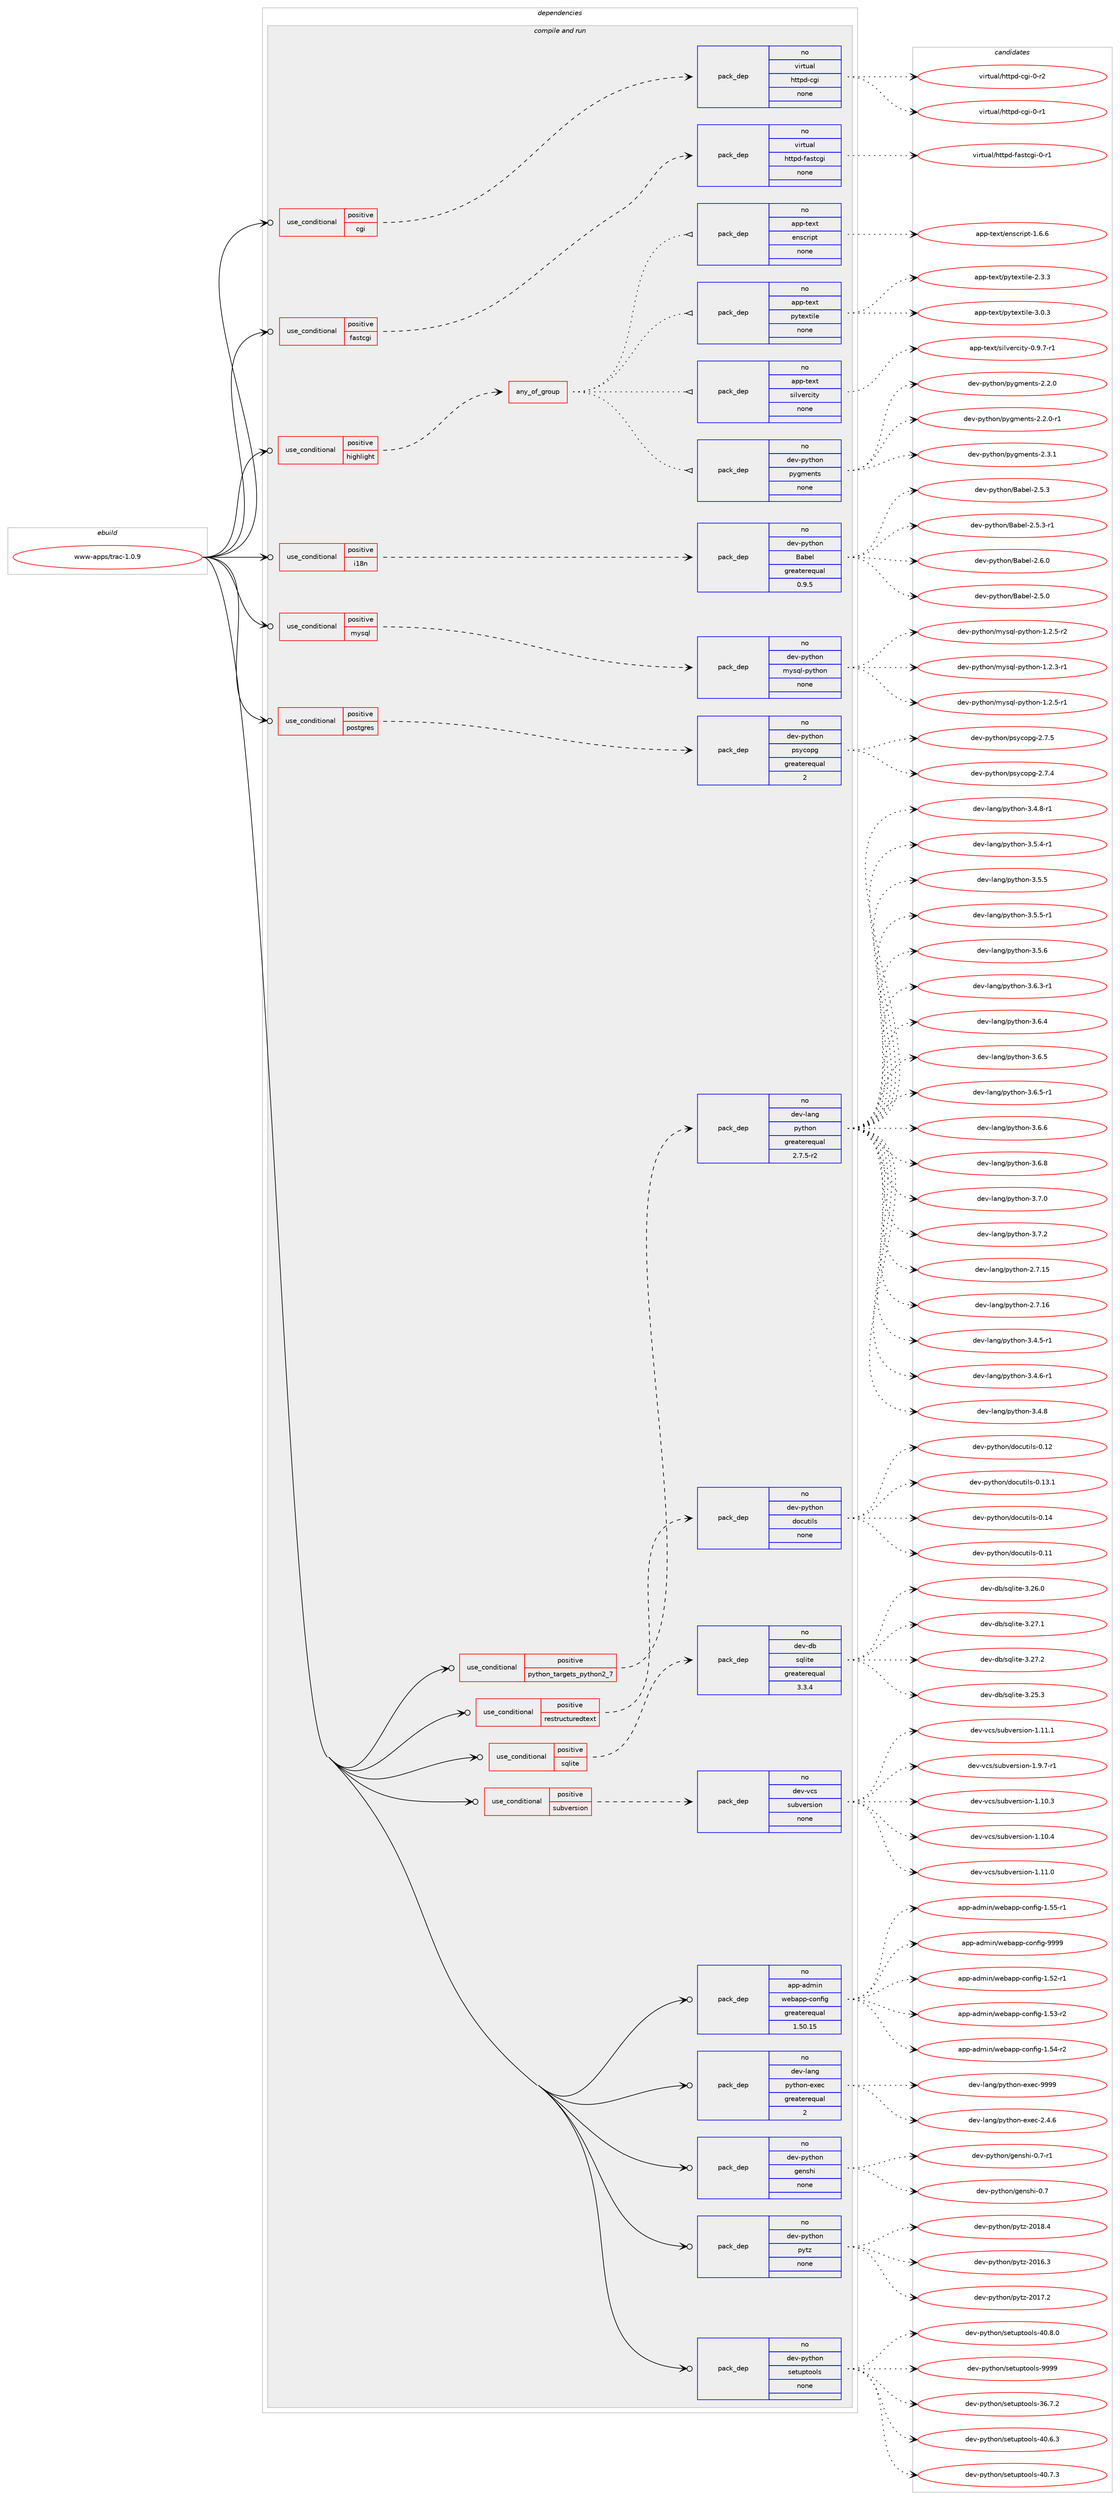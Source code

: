 digraph prolog {

# *************
# Graph options
# *************

newrank=true;
concentrate=true;
compound=true;
graph [rankdir=LR,fontname=Helvetica,fontsize=10,ranksep=1.5];#, ranksep=2.5, nodesep=0.2];
edge  [arrowhead=vee];
node  [fontname=Helvetica,fontsize=10];

# **********
# The ebuild
# **********

subgraph cluster_leftcol {
color=gray;
rank=same;
label=<<i>ebuild</i>>;
id [label="www-apps/trac-1.0.9", color=red, width=4, href="../www-apps/trac-1.0.9.svg"];
}

# ****************
# The dependencies
# ****************

subgraph cluster_midcol {
color=gray;
label=<<i>dependencies</i>>;
subgraph cluster_compile {
fillcolor="#eeeeee";
style=filled;
label=<<i>compile</i>>;
}
subgraph cluster_compileandrun {
fillcolor="#eeeeee";
style=filled;
label=<<i>compile and run</i>>;
subgraph cond463633 {
dependency1747321 [label=<<TABLE BORDER="0" CELLBORDER="1" CELLSPACING="0" CELLPADDING="4"><TR><TD ROWSPAN="3" CELLPADDING="10">use_conditional</TD></TR><TR><TD>positive</TD></TR><TR><TD>cgi</TD></TR></TABLE>>, shape=none, color=red];
subgraph pack1254486 {
dependency1747322 [label=<<TABLE BORDER="0" CELLBORDER="1" CELLSPACING="0" CELLPADDING="4" WIDTH="220"><TR><TD ROWSPAN="6" CELLPADDING="30">pack_dep</TD></TR><TR><TD WIDTH="110">no</TD></TR><TR><TD>virtual</TD></TR><TR><TD>httpd-cgi</TD></TR><TR><TD>none</TD></TR><TR><TD></TD></TR></TABLE>>, shape=none, color=blue];
}
dependency1747321:e -> dependency1747322:w [weight=20,style="dashed",arrowhead="vee"];
}
id:e -> dependency1747321:w [weight=20,style="solid",arrowhead="odotvee"];
subgraph cond463634 {
dependency1747323 [label=<<TABLE BORDER="0" CELLBORDER="1" CELLSPACING="0" CELLPADDING="4"><TR><TD ROWSPAN="3" CELLPADDING="10">use_conditional</TD></TR><TR><TD>positive</TD></TR><TR><TD>fastcgi</TD></TR></TABLE>>, shape=none, color=red];
subgraph pack1254487 {
dependency1747324 [label=<<TABLE BORDER="0" CELLBORDER="1" CELLSPACING="0" CELLPADDING="4" WIDTH="220"><TR><TD ROWSPAN="6" CELLPADDING="30">pack_dep</TD></TR><TR><TD WIDTH="110">no</TD></TR><TR><TD>virtual</TD></TR><TR><TD>httpd-fastcgi</TD></TR><TR><TD>none</TD></TR><TR><TD></TD></TR></TABLE>>, shape=none, color=blue];
}
dependency1747323:e -> dependency1747324:w [weight=20,style="dashed",arrowhead="vee"];
}
id:e -> dependency1747323:w [weight=20,style="solid",arrowhead="odotvee"];
subgraph cond463635 {
dependency1747325 [label=<<TABLE BORDER="0" CELLBORDER="1" CELLSPACING="0" CELLPADDING="4"><TR><TD ROWSPAN="3" CELLPADDING="10">use_conditional</TD></TR><TR><TD>positive</TD></TR><TR><TD>highlight</TD></TR></TABLE>>, shape=none, color=red];
subgraph any28207 {
dependency1747326 [label=<<TABLE BORDER="0" CELLBORDER="1" CELLSPACING="0" CELLPADDING="4"><TR><TD CELLPADDING="10">any_of_group</TD></TR></TABLE>>, shape=none, color=red];subgraph pack1254488 {
dependency1747327 [label=<<TABLE BORDER="0" CELLBORDER="1" CELLSPACING="0" CELLPADDING="4" WIDTH="220"><TR><TD ROWSPAN="6" CELLPADDING="30">pack_dep</TD></TR><TR><TD WIDTH="110">no</TD></TR><TR><TD>dev-python</TD></TR><TR><TD>pygments</TD></TR><TR><TD>none</TD></TR><TR><TD></TD></TR></TABLE>>, shape=none, color=blue];
}
dependency1747326:e -> dependency1747327:w [weight=20,style="dotted",arrowhead="oinv"];
subgraph pack1254489 {
dependency1747328 [label=<<TABLE BORDER="0" CELLBORDER="1" CELLSPACING="0" CELLPADDING="4" WIDTH="220"><TR><TD ROWSPAN="6" CELLPADDING="30">pack_dep</TD></TR><TR><TD WIDTH="110">no</TD></TR><TR><TD>app-text</TD></TR><TR><TD>silvercity</TD></TR><TR><TD>none</TD></TR><TR><TD></TD></TR></TABLE>>, shape=none, color=blue];
}
dependency1747326:e -> dependency1747328:w [weight=20,style="dotted",arrowhead="oinv"];
subgraph pack1254490 {
dependency1747329 [label=<<TABLE BORDER="0" CELLBORDER="1" CELLSPACING="0" CELLPADDING="4" WIDTH="220"><TR><TD ROWSPAN="6" CELLPADDING="30">pack_dep</TD></TR><TR><TD WIDTH="110">no</TD></TR><TR><TD>app-text</TD></TR><TR><TD>pytextile</TD></TR><TR><TD>none</TD></TR><TR><TD></TD></TR></TABLE>>, shape=none, color=blue];
}
dependency1747326:e -> dependency1747329:w [weight=20,style="dotted",arrowhead="oinv"];
subgraph pack1254491 {
dependency1747330 [label=<<TABLE BORDER="0" CELLBORDER="1" CELLSPACING="0" CELLPADDING="4" WIDTH="220"><TR><TD ROWSPAN="6" CELLPADDING="30">pack_dep</TD></TR><TR><TD WIDTH="110">no</TD></TR><TR><TD>app-text</TD></TR><TR><TD>enscript</TD></TR><TR><TD>none</TD></TR><TR><TD></TD></TR></TABLE>>, shape=none, color=blue];
}
dependency1747326:e -> dependency1747330:w [weight=20,style="dotted",arrowhead="oinv"];
}
dependency1747325:e -> dependency1747326:w [weight=20,style="dashed",arrowhead="vee"];
}
id:e -> dependency1747325:w [weight=20,style="solid",arrowhead="odotvee"];
subgraph cond463636 {
dependency1747331 [label=<<TABLE BORDER="0" CELLBORDER="1" CELLSPACING="0" CELLPADDING="4"><TR><TD ROWSPAN="3" CELLPADDING="10">use_conditional</TD></TR><TR><TD>positive</TD></TR><TR><TD>i18n</TD></TR></TABLE>>, shape=none, color=red];
subgraph pack1254492 {
dependency1747332 [label=<<TABLE BORDER="0" CELLBORDER="1" CELLSPACING="0" CELLPADDING="4" WIDTH="220"><TR><TD ROWSPAN="6" CELLPADDING="30">pack_dep</TD></TR><TR><TD WIDTH="110">no</TD></TR><TR><TD>dev-python</TD></TR><TR><TD>Babel</TD></TR><TR><TD>greaterequal</TD></TR><TR><TD>0.9.5</TD></TR></TABLE>>, shape=none, color=blue];
}
dependency1747331:e -> dependency1747332:w [weight=20,style="dashed",arrowhead="vee"];
}
id:e -> dependency1747331:w [weight=20,style="solid",arrowhead="odotvee"];
subgraph cond463637 {
dependency1747333 [label=<<TABLE BORDER="0" CELLBORDER="1" CELLSPACING="0" CELLPADDING="4"><TR><TD ROWSPAN="3" CELLPADDING="10">use_conditional</TD></TR><TR><TD>positive</TD></TR><TR><TD>mysql</TD></TR></TABLE>>, shape=none, color=red];
subgraph pack1254493 {
dependency1747334 [label=<<TABLE BORDER="0" CELLBORDER="1" CELLSPACING="0" CELLPADDING="4" WIDTH="220"><TR><TD ROWSPAN="6" CELLPADDING="30">pack_dep</TD></TR><TR><TD WIDTH="110">no</TD></TR><TR><TD>dev-python</TD></TR><TR><TD>mysql-python</TD></TR><TR><TD>none</TD></TR><TR><TD></TD></TR></TABLE>>, shape=none, color=blue];
}
dependency1747333:e -> dependency1747334:w [weight=20,style="dashed",arrowhead="vee"];
}
id:e -> dependency1747333:w [weight=20,style="solid",arrowhead="odotvee"];
subgraph cond463638 {
dependency1747335 [label=<<TABLE BORDER="0" CELLBORDER="1" CELLSPACING="0" CELLPADDING="4"><TR><TD ROWSPAN="3" CELLPADDING="10">use_conditional</TD></TR><TR><TD>positive</TD></TR><TR><TD>postgres</TD></TR></TABLE>>, shape=none, color=red];
subgraph pack1254494 {
dependency1747336 [label=<<TABLE BORDER="0" CELLBORDER="1" CELLSPACING="0" CELLPADDING="4" WIDTH="220"><TR><TD ROWSPAN="6" CELLPADDING="30">pack_dep</TD></TR><TR><TD WIDTH="110">no</TD></TR><TR><TD>dev-python</TD></TR><TR><TD>psycopg</TD></TR><TR><TD>greaterequal</TD></TR><TR><TD>2</TD></TR></TABLE>>, shape=none, color=blue];
}
dependency1747335:e -> dependency1747336:w [weight=20,style="dashed",arrowhead="vee"];
}
id:e -> dependency1747335:w [weight=20,style="solid",arrowhead="odotvee"];
subgraph cond463639 {
dependency1747337 [label=<<TABLE BORDER="0" CELLBORDER="1" CELLSPACING="0" CELLPADDING="4"><TR><TD ROWSPAN="3" CELLPADDING="10">use_conditional</TD></TR><TR><TD>positive</TD></TR><TR><TD>python_targets_python2_7</TD></TR></TABLE>>, shape=none, color=red];
subgraph pack1254495 {
dependency1747338 [label=<<TABLE BORDER="0" CELLBORDER="1" CELLSPACING="0" CELLPADDING="4" WIDTH="220"><TR><TD ROWSPAN="6" CELLPADDING="30">pack_dep</TD></TR><TR><TD WIDTH="110">no</TD></TR><TR><TD>dev-lang</TD></TR><TR><TD>python</TD></TR><TR><TD>greaterequal</TD></TR><TR><TD>2.7.5-r2</TD></TR></TABLE>>, shape=none, color=blue];
}
dependency1747337:e -> dependency1747338:w [weight=20,style="dashed",arrowhead="vee"];
}
id:e -> dependency1747337:w [weight=20,style="solid",arrowhead="odotvee"];
subgraph cond463640 {
dependency1747339 [label=<<TABLE BORDER="0" CELLBORDER="1" CELLSPACING="0" CELLPADDING="4"><TR><TD ROWSPAN="3" CELLPADDING="10">use_conditional</TD></TR><TR><TD>positive</TD></TR><TR><TD>restructuredtext</TD></TR></TABLE>>, shape=none, color=red];
subgraph pack1254496 {
dependency1747340 [label=<<TABLE BORDER="0" CELLBORDER="1" CELLSPACING="0" CELLPADDING="4" WIDTH="220"><TR><TD ROWSPAN="6" CELLPADDING="30">pack_dep</TD></TR><TR><TD WIDTH="110">no</TD></TR><TR><TD>dev-python</TD></TR><TR><TD>docutils</TD></TR><TR><TD>none</TD></TR><TR><TD></TD></TR></TABLE>>, shape=none, color=blue];
}
dependency1747339:e -> dependency1747340:w [weight=20,style="dashed",arrowhead="vee"];
}
id:e -> dependency1747339:w [weight=20,style="solid",arrowhead="odotvee"];
subgraph cond463641 {
dependency1747341 [label=<<TABLE BORDER="0" CELLBORDER="1" CELLSPACING="0" CELLPADDING="4"><TR><TD ROWSPAN="3" CELLPADDING="10">use_conditional</TD></TR><TR><TD>positive</TD></TR><TR><TD>sqlite</TD></TR></TABLE>>, shape=none, color=red];
subgraph pack1254497 {
dependency1747342 [label=<<TABLE BORDER="0" CELLBORDER="1" CELLSPACING="0" CELLPADDING="4" WIDTH="220"><TR><TD ROWSPAN="6" CELLPADDING="30">pack_dep</TD></TR><TR><TD WIDTH="110">no</TD></TR><TR><TD>dev-db</TD></TR><TR><TD>sqlite</TD></TR><TR><TD>greaterequal</TD></TR><TR><TD>3.3.4</TD></TR></TABLE>>, shape=none, color=blue];
}
dependency1747341:e -> dependency1747342:w [weight=20,style="dashed",arrowhead="vee"];
}
id:e -> dependency1747341:w [weight=20,style="solid",arrowhead="odotvee"];
subgraph cond463642 {
dependency1747343 [label=<<TABLE BORDER="0" CELLBORDER="1" CELLSPACING="0" CELLPADDING="4"><TR><TD ROWSPAN="3" CELLPADDING="10">use_conditional</TD></TR><TR><TD>positive</TD></TR><TR><TD>subversion</TD></TR></TABLE>>, shape=none, color=red];
subgraph pack1254498 {
dependency1747344 [label=<<TABLE BORDER="0" CELLBORDER="1" CELLSPACING="0" CELLPADDING="4" WIDTH="220"><TR><TD ROWSPAN="6" CELLPADDING="30">pack_dep</TD></TR><TR><TD WIDTH="110">no</TD></TR><TR><TD>dev-vcs</TD></TR><TR><TD>subversion</TD></TR><TR><TD>none</TD></TR><TR><TD></TD></TR></TABLE>>, shape=none, color=blue];
}
dependency1747343:e -> dependency1747344:w [weight=20,style="dashed",arrowhead="vee"];
}
id:e -> dependency1747343:w [weight=20,style="solid",arrowhead="odotvee"];
subgraph pack1254499 {
dependency1747345 [label=<<TABLE BORDER="0" CELLBORDER="1" CELLSPACING="0" CELLPADDING="4" WIDTH="220"><TR><TD ROWSPAN="6" CELLPADDING="30">pack_dep</TD></TR><TR><TD WIDTH="110">no</TD></TR><TR><TD>app-admin</TD></TR><TR><TD>webapp-config</TD></TR><TR><TD>greaterequal</TD></TR><TR><TD>1.50.15</TD></TR></TABLE>>, shape=none, color=blue];
}
id:e -> dependency1747345:w [weight=20,style="solid",arrowhead="odotvee"];
subgraph pack1254500 {
dependency1747346 [label=<<TABLE BORDER="0" CELLBORDER="1" CELLSPACING="0" CELLPADDING="4" WIDTH="220"><TR><TD ROWSPAN="6" CELLPADDING="30">pack_dep</TD></TR><TR><TD WIDTH="110">no</TD></TR><TR><TD>dev-lang</TD></TR><TR><TD>python-exec</TD></TR><TR><TD>greaterequal</TD></TR><TR><TD>2</TD></TR></TABLE>>, shape=none, color=blue];
}
id:e -> dependency1747346:w [weight=20,style="solid",arrowhead="odotvee"];
subgraph pack1254501 {
dependency1747347 [label=<<TABLE BORDER="0" CELLBORDER="1" CELLSPACING="0" CELLPADDING="4" WIDTH="220"><TR><TD ROWSPAN="6" CELLPADDING="30">pack_dep</TD></TR><TR><TD WIDTH="110">no</TD></TR><TR><TD>dev-python</TD></TR><TR><TD>genshi</TD></TR><TR><TD>none</TD></TR><TR><TD></TD></TR></TABLE>>, shape=none, color=blue];
}
id:e -> dependency1747347:w [weight=20,style="solid",arrowhead="odotvee"];
subgraph pack1254502 {
dependency1747348 [label=<<TABLE BORDER="0" CELLBORDER="1" CELLSPACING="0" CELLPADDING="4" WIDTH="220"><TR><TD ROWSPAN="6" CELLPADDING="30">pack_dep</TD></TR><TR><TD WIDTH="110">no</TD></TR><TR><TD>dev-python</TD></TR><TR><TD>pytz</TD></TR><TR><TD>none</TD></TR><TR><TD></TD></TR></TABLE>>, shape=none, color=blue];
}
id:e -> dependency1747348:w [weight=20,style="solid",arrowhead="odotvee"];
subgraph pack1254503 {
dependency1747349 [label=<<TABLE BORDER="0" CELLBORDER="1" CELLSPACING="0" CELLPADDING="4" WIDTH="220"><TR><TD ROWSPAN="6" CELLPADDING="30">pack_dep</TD></TR><TR><TD WIDTH="110">no</TD></TR><TR><TD>dev-python</TD></TR><TR><TD>setuptools</TD></TR><TR><TD>none</TD></TR><TR><TD></TD></TR></TABLE>>, shape=none, color=blue];
}
id:e -> dependency1747349:w [weight=20,style="solid",arrowhead="odotvee"];
}
subgraph cluster_run {
fillcolor="#eeeeee";
style=filled;
label=<<i>run</i>>;
}
}

# **************
# The candidates
# **************

subgraph cluster_choices {
rank=same;
color=gray;
label=<<i>candidates</i>>;

subgraph choice1254486 {
color=black;
nodesep=1;
choice1181051141161179710847104116116112100459910310545484511449 [label="virtual/httpd-cgi-0-r1", color=red, width=4,href="../virtual/httpd-cgi-0-r1.svg"];
choice1181051141161179710847104116116112100459910310545484511450 [label="virtual/httpd-cgi-0-r2", color=red, width=4,href="../virtual/httpd-cgi-0-r2.svg"];
dependency1747322:e -> choice1181051141161179710847104116116112100459910310545484511449:w [style=dotted,weight="100"];
dependency1747322:e -> choice1181051141161179710847104116116112100459910310545484511450:w [style=dotted,weight="100"];
}
subgraph choice1254487 {
color=black;
nodesep=1;
choice118105114116117971084710411611611210045102971151169910310545484511449 [label="virtual/httpd-fastcgi-0-r1", color=red, width=4,href="../virtual/httpd-fastcgi-0-r1.svg"];
dependency1747324:e -> choice118105114116117971084710411611611210045102971151169910310545484511449:w [style=dotted,weight="100"];
}
subgraph choice1254488 {
color=black;
nodesep=1;
choice1001011184511212111610411111047112121103109101110116115455046504648 [label="dev-python/pygments-2.2.0", color=red, width=4,href="../dev-python/pygments-2.2.0.svg"];
choice10010111845112121116104111110471121211031091011101161154550465046484511449 [label="dev-python/pygments-2.2.0-r1", color=red, width=4,href="../dev-python/pygments-2.2.0-r1.svg"];
choice1001011184511212111610411111047112121103109101110116115455046514649 [label="dev-python/pygments-2.3.1", color=red, width=4,href="../dev-python/pygments-2.3.1.svg"];
dependency1747327:e -> choice1001011184511212111610411111047112121103109101110116115455046504648:w [style=dotted,weight="100"];
dependency1747327:e -> choice10010111845112121116104111110471121211031091011101161154550465046484511449:w [style=dotted,weight="100"];
dependency1747327:e -> choice1001011184511212111610411111047112121103109101110116115455046514649:w [style=dotted,weight="100"];
}
subgraph choice1254489 {
color=black;
nodesep=1;
choice971121124511610112011647115105108118101114991051161214548465746554511449 [label="app-text/silvercity-0.9.7-r1", color=red, width=4,href="../app-text/silvercity-0.9.7-r1.svg"];
dependency1747328:e -> choice971121124511610112011647115105108118101114991051161214548465746554511449:w [style=dotted,weight="100"];
}
subgraph choice1254490 {
color=black;
nodesep=1;
choice971121124511610112011647112121116101120116105108101455046514651 [label="app-text/pytextile-2.3.3", color=red, width=4,href="../app-text/pytextile-2.3.3.svg"];
choice971121124511610112011647112121116101120116105108101455146484651 [label="app-text/pytextile-3.0.3", color=red, width=4,href="../app-text/pytextile-3.0.3.svg"];
dependency1747329:e -> choice971121124511610112011647112121116101120116105108101455046514651:w [style=dotted,weight="100"];
dependency1747329:e -> choice971121124511610112011647112121116101120116105108101455146484651:w [style=dotted,weight="100"];
}
subgraph choice1254491 {
color=black;
nodesep=1;
choice97112112451161011201164710111011599114105112116454946544654 [label="app-text/enscript-1.6.6", color=red, width=4,href="../app-text/enscript-1.6.6.svg"];
dependency1747330:e -> choice97112112451161011201164710111011599114105112116454946544654:w [style=dotted,weight="100"];
}
subgraph choice1254492 {
color=black;
nodesep=1;
choice1001011184511212111610411111047669798101108455046534648 [label="dev-python/Babel-2.5.0", color=red, width=4,href="../dev-python/Babel-2.5.0.svg"];
choice1001011184511212111610411111047669798101108455046534651 [label="dev-python/Babel-2.5.3", color=red, width=4,href="../dev-python/Babel-2.5.3.svg"];
choice10010111845112121116104111110476697981011084550465346514511449 [label="dev-python/Babel-2.5.3-r1", color=red, width=4,href="../dev-python/Babel-2.5.3-r1.svg"];
choice1001011184511212111610411111047669798101108455046544648 [label="dev-python/Babel-2.6.0", color=red, width=4,href="../dev-python/Babel-2.6.0.svg"];
dependency1747332:e -> choice1001011184511212111610411111047669798101108455046534648:w [style=dotted,weight="100"];
dependency1747332:e -> choice1001011184511212111610411111047669798101108455046534651:w [style=dotted,weight="100"];
dependency1747332:e -> choice10010111845112121116104111110476697981011084550465346514511449:w [style=dotted,weight="100"];
dependency1747332:e -> choice1001011184511212111610411111047669798101108455046544648:w [style=dotted,weight="100"];
}
subgraph choice1254493 {
color=black;
nodesep=1;
choice1001011184511212111610411111047109121115113108451121211161041111104549465046514511449 [label="dev-python/mysql-python-1.2.3-r1", color=red, width=4,href="../dev-python/mysql-python-1.2.3-r1.svg"];
choice1001011184511212111610411111047109121115113108451121211161041111104549465046534511449 [label="dev-python/mysql-python-1.2.5-r1", color=red, width=4,href="../dev-python/mysql-python-1.2.5-r1.svg"];
choice1001011184511212111610411111047109121115113108451121211161041111104549465046534511450 [label="dev-python/mysql-python-1.2.5-r2", color=red, width=4,href="../dev-python/mysql-python-1.2.5-r2.svg"];
dependency1747334:e -> choice1001011184511212111610411111047109121115113108451121211161041111104549465046514511449:w [style=dotted,weight="100"];
dependency1747334:e -> choice1001011184511212111610411111047109121115113108451121211161041111104549465046534511449:w [style=dotted,weight="100"];
dependency1747334:e -> choice1001011184511212111610411111047109121115113108451121211161041111104549465046534511450:w [style=dotted,weight="100"];
}
subgraph choice1254494 {
color=black;
nodesep=1;
choice100101118451121211161041111104711211512199111112103455046554652 [label="dev-python/psycopg-2.7.4", color=red, width=4,href="../dev-python/psycopg-2.7.4.svg"];
choice100101118451121211161041111104711211512199111112103455046554653 [label="dev-python/psycopg-2.7.5", color=red, width=4,href="../dev-python/psycopg-2.7.5.svg"];
dependency1747336:e -> choice100101118451121211161041111104711211512199111112103455046554652:w [style=dotted,weight="100"];
dependency1747336:e -> choice100101118451121211161041111104711211512199111112103455046554653:w [style=dotted,weight="100"];
}
subgraph choice1254495 {
color=black;
nodesep=1;
choice10010111845108971101034711212111610411111045504655464953 [label="dev-lang/python-2.7.15", color=red, width=4,href="../dev-lang/python-2.7.15.svg"];
choice10010111845108971101034711212111610411111045504655464954 [label="dev-lang/python-2.7.16", color=red, width=4,href="../dev-lang/python-2.7.16.svg"];
choice1001011184510897110103471121211161041111104551465246534511449 [label="dev-lang/python-3.4.5-r1", color=red, width=4,href="../dev-lang/python-3.4.5-r1.svg"];
choice1001011184510897110103471121211161041111104551465246544511449 [label="dev-lang/python-3.4.6-r1", color=red, width=4,href="../dev-lang/python-3.4.6-r1.svg"];
choice100101118451089711010347112121116104111110455146524656 [label="dev-lang/python-3.4.8", color=red, width=4,href="../dev-lang/python-3.4.8.svg"];
choice1001011184510897110103471121211161041111104551465246564511449 [label="dev-lang/python-3.4.8-r1", color=red, width=4,href="../dev-lang/python-3.4.8-r1.svg"];
choice1001011184510897110103471121211161041111104551465346524511449 [label="dev-lang/python-3.5.4-r1", color=red, width=4,href="../dev-lang/python-3.5.4-r1.svg"];
choice100101118451089711010347112121116104111110455146534653 [label="dev-lang/python-3.5.5", color=red, width=4,href="../dev-lang/python-3.5.5.svg"];
choice1001011184510897110103471121211161041111104551465346534511449 [label="dev-lang/python-3.5.5-r1", color=red, width=4,href="../dev-lang/python-3.5.5-r1.svg"];
choice100101118451089711010347112121116104111110455146534654 [label="dev-lang/python-3.5.6", color=red, width=4,href="../dev-lang/python-3.5.6.svg"];
choice1001011184510897110103471121211161041111104551465446514511449 [label="dev-lang/python-3.6.3-r1", color=red, width=4,href="../dev-lang/python-3.6.3-r1.svg"];
choice100101118451089711010347112121116104111110455146544652 [label="dev-lang/python-3.6.4", color=red, width=4,href="../dev-lang/python-3.6.4.svg"];
choice100101118451089711010347112121116104111110455146544653 [label="dev-lang/python-3.6.5", color=red, width=4,href="../dev-lang/python-3.6.5.svg"];
choice1001011184510897110103471121211161041111104551465446534511449 [label="dev-lang/python-3.6.5-r1", color=red, width=4,href="../dev-lang/python-3.6.5-r1.svg"];
choice100101118451089711010347112121116104111110455146544654 [label="dev-lang/python-3.6.6", color=red, width=4,href="../dev-lang/python-3.6.6.svg"];
choice100101118451089711010347112121116104111110455146544656 [label="dev-lang/python-3.6.8", color=red, width=4,href="../dev-lang/python-3.6.8.svg"];
choice100101118451089711010347112121116104111110455146554648 [label="dev-lang/python-3.7.0", color=red, width=4,href="../dev-lang/python-3.7.0.svg"];
choice100101118451089711010347112121116104111110455146554650 [label="dev-lang/python-3.7.2", color=red, width=4,href="../dev-lang/python-3.7.2.svg"];
dependency1747338:e -> choice10010111845108971101034711212111610411111045504655464953:w [style=dotted,weight="100"];
dependency1747338:e -> choice10010111845108971101034711212111610411111045504655464954:w [style=dotted,weight="100"];
dependency1747338:e -> choice1001011184510897110103471121211161041111104551465246534511449:w [style=dotted,weight="100"];
dependency1747338:e -> choice1001011184510897110103471121211161041111104551465246544511449:w [style=dotted,weight="100"];
dependency1747338:e -> choice100101118451089711010347112121116104111110455146524656:w [style=dotted,weight="100"];
dependency1747338:e -> choice1001011184510897110103471121211161041111104551465246564511449:w [style=dotted,weight="100"];
dependency1747338:e -> choice1001011184510897110103471121211161041111104551465346524511449:w [style=dotted,weight="100"];
dependency1747338:e -> choice100101118451089711010347112121116104111110455146534653:w [style=dotted,weight="100"];
dependency1747338:e -> choice1001011184510897110103471121211161041111104551465346534511449:w [style=dotted,weight="100"];
dependency1747338:e -> choice100101118451089711010347112121116104111110455146534654:w [style=dotted,weight="100"];
dependency1747338:e -> choice1001011184510897110103471121211161041111104551465446514511449:w [style=dotted,weight="100"];
dependency1747338:e -> choice100101118451089711010347112121116104111110455146544652:w [style=dotted,weight="100"];
dependency1747338:e -> choice100101118451089711010347112121116104111110455146544653:w [style=dotted,weight="100"];
dependency1747338:e -> choice1001011184510897110103471121211161041111104551465446534511449:w [style=dotted,weight="100"];
dependency1747338:e -> choice100101118451089711010347112121116104111110455146544654:w [style=dotted,weight="100"];
dependency1747338:e -> choice100101118451089711010347112121116104111110455146544656:w [style=dotted,weight="100"];
dependency1747338:e -> choice100101118451089711010347112121116104111110455146554648:w [style=dotted,weight="100"];
dependency1747338:e -> choice100101118451089711010347112121116104111110455146554650:w [style=dotted,weight="100"];
}
subgraph choice1254496 {
color=black;
nodesep=1;
choice1001011184511212111610411111047100111991171161051081154548464949 [label="dev-python/docutils-0.11", color=red, width=4,href="../dev-python/docutils-0.11.svg"];
choice1001011184511212111610411111047100111991171161051081154548464950 [label="dev-python/docutils-0.12", color=red, width=4,href="../dev-python/docutils-0.12.svg"];
choice10010111845112121116104111110471001119911711610510811545484649514649 [label="dev-python/docutils-0.13.1", color=red, width=4,href="../dev-python/docutils-0.13.1.svg"];
choice1001011184511212111610411111047100111991171161051081154548464952 [label="dev-python/docutils-0.14", color=red, width=4,href="../dev-python/docutils-0.14.svg"];
dependency1747340:e -> choice1001011184511212111610411111047100111991171161051081154548464949:w [style=dotted,weight="100"];
dependency1747340:e -> choice1001011184511212111610411111047100111991171161051081154548464950:w [style=dotted,weight="100"];
dependency1747340:e -> choice10010111845112121116104111110471001119911711610510811545484649514649:w [style=dotted,weight="100"];
dependency1747340:e -> choice1001011184511212111610411111047100111991171161051081154548464952:w [style=dotted,weight="100"];
}
subgraph choice1254497 {
color=black;
nodesep=1;
choice10010111845100984711511310810511610145514650534651 [label="dev-db/sqlite-3.25.3", color=red, width=4,href="../dev-db/sqlite-3.25.3.svg"];
choice10010111845100984711511310810511610145514650544648 [label="dev-db/sqlite-3.26.0", color=red, width=4,href="../dev-db/sqlite-3.26.0.svg"];
choice10010111845100984711511310810511610145514650554649 [label="dev-db/sqlite-3.27.1", color=red, width=4,href="../dev-db/sqlite-3.27.1.svg"];
choice10010111845100984711511310810511610145514650554650 [label="dev-db/sqlite-3.27.2", color=red, width=4,href="../dev-db/sqlite-3.27.2.svg"];
dependency1747342:e -> choice10010111845100984711511310810511610145514650534651:w [style=dotted,weight="100"];
dependency1747342:e -> choice10010111845100984711511310810511610145514650544648:w [style=dotted,weight="100"];
dependency1747342:e -> choice10010111845100984711511310810511610145514650554649:w [style=dotted,weight="100"];
dependency1747342:e -> choice10010111845100984711511310810511610145514650554650:w [style=dotted,weight="100"];
}
subgraph choice1254498 {
color=black;
nodesep=1;
choice1001011184511899115471151179811810111411510511111045494649484651 [label="dev-vcs/subversion-1.10.3", color=red, width=4,href="../dev-vcs/subversion-1.10.3.svg"];
choice1001011184511899115471151179811810111411510511111045494649484652 [label="dev-vcs/subversion-1.10.4", color=red, width=4,href="../dev-vcs/subversion-1.10.4.svg"];
choice1001011184511899115471151179811810111411510511111045494649494648 [label="dev-vcs/subversion-1.11.0", color=red, width=4,href="../dev-vcs/subversion-1.11.0.svg"];
choice1001011184511899115471151179811810111411510511111045494649494649 [label="dev-vcs/subversion-1.11.1", color=red, width=4,href="../dev-vcs/subversion-1.11.1.svg"];
choice100101118451189911547115117981181011141151051111104549465746554511449 [label="dev-vcs/subversion-1.9.7-r1", color=red, width=4,href="../dev-vcs/subversion-1.9.7-r1.svg"];
dependency1747344:e -> choice1001011184511899115471151179811810111411510511111045494649484651:w [style=dotted,weight="100"];
dependency1747344:e -> choice1001011184511899115471151179811810111411510511111045494649484652:w [style=dotted,weight="100"];
dependency1747344:e -> choice1001011184511899115471151179811810111411510511111045494649494648:w [style=dotted,weight="100"];
dependency1747344:e -> choice1001011184511899115471151179811810111411510511111045494649494649:w [style=dotted,weight="100"];
dependency1747344:e -> choice100101118451189911547115117981181011141151051111104549465746554511449:w [style=dotted,weight="100"];
}
subgraph choice1254499 {
color=black;
nodesep=1;
choice971121124597100109105110471191019897112112459911111010210510345494653504511449 [label="app-admin/webapp-config-1.52-r1", color=red, width=4,href="../app-admin/webapp-config-1.52-r1.svg"];
choice971121124597100109105110471191019897112112459911111010210510345494653514511450 [label="app-admin/webapp-config-1.53-r2", color=red, width=4,href="../app-admin/webapp-config-1.53-r2.svg"];
choice971121124597100109105110471191019897112112459911111010210510345494653524511450 [label="app-admin/webapp-config-1.54-r2", color=red, width=4,href="../app-admin/webapp-config-1.54-r2.svg"];
choice971121124597100109105110471191019897112112459911111010210510345494653534511449 [label="app-admin/webapp-config-1.55-r1", color=red, width=4,href="../app-admin/webapp-config-1.55-r1.svg"];
choice97112112459710010910511047119101989711211245991111101021051034557575757 [label="app-admin/webapp-config-9999", color=red, width=4,href="../app-admin/webapp-config-9999.svg"];
dependency1747345:e -> choice971121124597100109105110471191019897112112459911111010210510345494653504511449:w [style=dotted,weight="100"];
dependency1747345:e -> choice971121124597100109105110471191019897112112459911111010210510345494653514511450:w [style=dotted,weight="100"];
dependency1747345:e -> choice971121124597100109105110471191019897112112459911111010210510345494653524511450:w [style=dotted,weight="100"];
dependency1747345:e -> choice971121124597100109105110471191019897112112459911111010210510345494653534511449:w [style=dotted,weight="100"];
dependency1747345:e -> choice97112112459710010910511047119101989711211245991111101021051034557575757:w [style=dotted,weight="100"];
}
subgraph choice1254500 {
color=black;
nodesep=1;
choice1001011184510897110103471121211161041111104510112010199455046524654 [label="dev-lang/python-exec-2.4.6", color=red, width=4,href="../dev-lang/python-exec-2.4.6.svg"];
choice10010111845108971101034711212111610411111045101120101994557575757 [label="dev-lang/python-exec-9999", color=red, width=4,href="../dev-lang/python-exec-9999.svg"];
dependency1747346:e -> choice1001011184510897110103471121211161041111104510112010199455046524654:w [style=dotted,weight="100"];
dependency1747346:e -> choice10010111845108971101034711212111610411111045101120101994557575757:w [style=dotted,weight="100"];
}
subgraph choice1254501 {
color=black;
nodesep=1;
choice100101118451121211161041111104710310111011510410545484655 [label="dev-python/genshi-0.7", color=red, width=4,href="../dev-python/genshi-0.7.svg"];
choice1001011184511212111610411111047103101110115104105454846554511449 [label="dev-python/genshi-0.7-r1", color=red, width=4,href="../dev-python/genshi-0.7-r1.svg"];
dependency1747347:e -> choice100101118451121211161041111104710310111011510410545484655:w [style=dotted,weight="100"];
dependency1747347:e -> choice1001011184511212111610411111047103101110115104105454846554511449:w [style=dotted,weight="100"];
}
subgraph choice1254502 {
color=black;
nodesep=1;
choice100101118451121211161041111104711212111612245504849544651 [label="dev-python/pytz-2016.3", color=red, width=4,href="../dev-python/pytz-2016.3.svg"];
choice100101118451121211161041111104711212111612245504849554650 [label="dev-python/pytz-2017.2", color=red, width=4,href="../dev-python/pytz-2017.2.svg"];
choice100101118451121211161041111104711212111612245504849564652 [label="dev-python/pytz-2018.4", color=red, width=4,href="../dev-python/pytz-2018.4.svg"];
dependency1747348:e -> choice100101118451121211161041111104711212111612245504849544651:w [style=dotted,weight="100"];
dependency1747348:e -> choice100101118451121211161041111104711212111612245504849554650:w [style=dotted,weight="100"];
dependency1747348:e -> choice100101118451121211161041111104711212111612245504849564652:w [style=dotted,weight="100"];
}
subgraph choice1254503 {
color=black;
nodesep=1;
choice100101118451121211161041111104711510111611711211611111110811545515446554650 [label="dev-python/setuptools-36.7.2", color=red, width=4,href="../dev-python/setuptools-36.7.2.svg"];
choice100101118451121211161041111104711510111611711211611111110811545524846544651 [label="dev-python/setuptools-40.6.3", color=red, width=4,href="../dev-python/setuptools-40.6.3.svg"];
choice100101118451121211161041111104711510111611711211611111110811545524846554651 [label="dev-python/setuptools-40.7.3", color=red, width=4,href="../dev-python/setuptools-40.7.3.svg"];
choice100101118451121211161041111104711510111611711211611111110811545524846564648 [label="dev-python/setuptools-40.8.0", color=red, width=4,href="../dev-python/setuptools-40.8.0.svg"];
choice10010111845112121116104111110471151011161171121161111111081154557575757 [label="dev-python/setuptools-9999", color=red, width=4,href="../dev-python/setuptools-9999.svg"];
dependency1747349:e -> choice100101118451121211161041111104711510111611711211611111110811545515446554650:w [style=dotted,weight="100"];
dependency1747349:e -> choice100101118451121211161041111104711510111611711211611111110811545524846544651:w [style=dotted,weight="100"];
dependency1747349:e -> choice100101118451121211161041111104711510111611711211611111110811545524846554651:w [style=dotted,weight="100"];
dependency1747349:e -> choice100101118451121211161041111104711510111611711211611111110811545524846564648:w [style=dotted,weight="100"];
dependency1747349:e -> choice10010111845112121116104111110471151011161171121161111111081154557575757:w [style=dotted,weight="100"];
}
}

}
